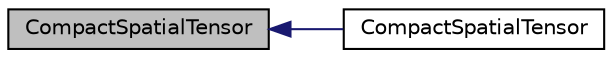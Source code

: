 digraph "CompactSpatialTensor"
{
  bgcolor="transparent";
  edge [fontname="Helvetica",fontsize="10",labelfontname="Helvetica",labelfontsize="10"];
  node [fontname="Helvetica",fontsize="10",shape=record];
  rankdir="LR";
  Node1 [label="CompactSpatialTensor",height=0.2,width=0.4,color="black", fillcolor="grey75", style="filled", fontcolor="black"];
  Node1 -> Node2 [dir="back",color="midnightblue",fontsize="10",style="solid",fontname="Helvetica"];
  Node2 [label="CompactSpatialTensor",height=0.2,width=0.4,color="black",URL="$a00321.html#aac9f8bb9f5ade2a78026825f7de0e180"];
}
